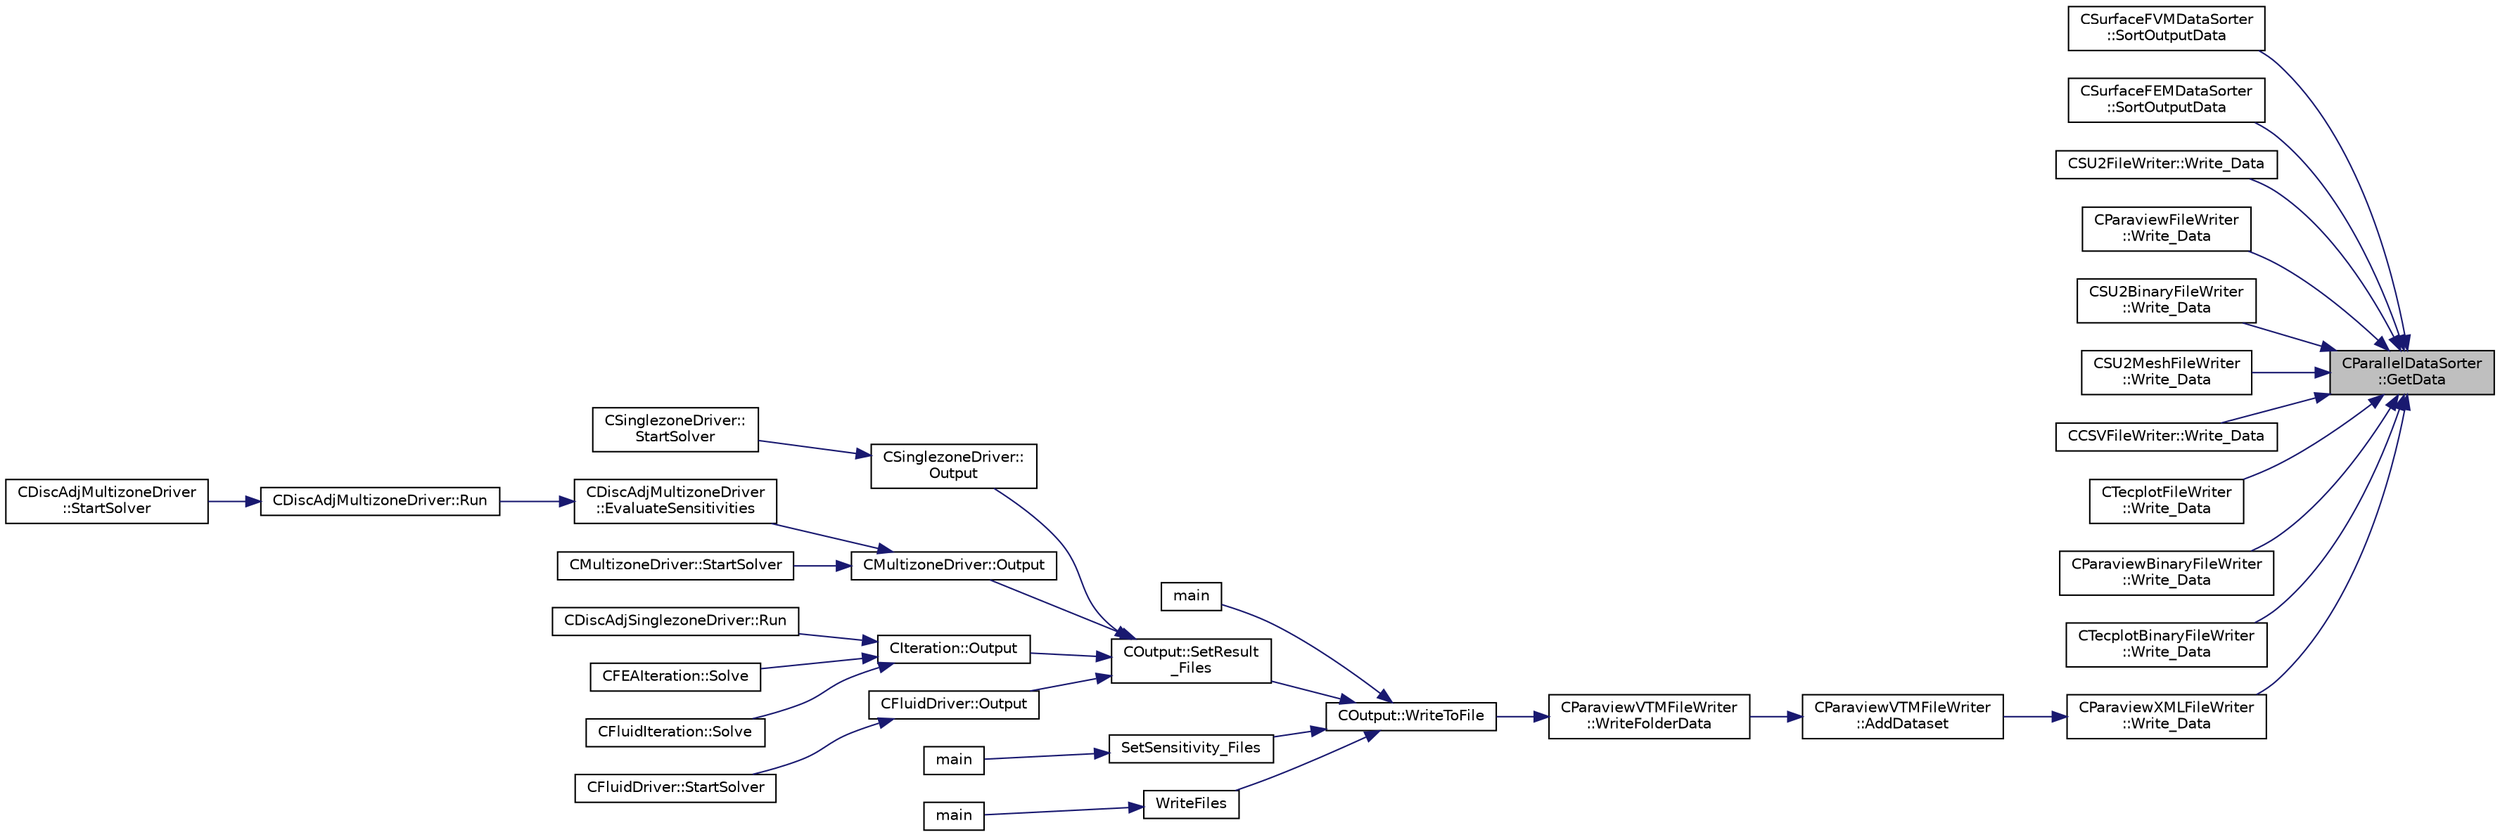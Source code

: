 digraph "CParallelDataSorter::GetData"
{
 // LATEX_PDF_SIZE
  edge [fontname="Helvetica",fontsize="10",labelfontname="Helvetica",labelfontsize="10"];
  node [fontname="Helvetica",fontsize="10",shape=record];
  rankdir="RL";
  Node1 [label="CParallelDataSorter\l::GetData",height=0.2,width=0.4,color="black", fillcolor="grey75", style="filled", fontcolor="black",tooltip="Get the value of the linear partitioned data. \\input iField - the output field ID...."];
  Node1 -> Node2 [dir="back",color="midnightblue",fontsize="10",style="solid",fontname="Helvetica"];
  Node2 [label="CSurfaceFVMDataSorter\l::SortOutputData",height=0.2,width=0.4,color="black", fillcolor="white", style="filled",URL="$classCSurfaceFVMDataSorter.html#a4b8538d5b9c3afd3633110881498405f",tooltip="Sort the output data for each grid node into a linear partitioning across all processors."];
  Node1 -> Node3 [dir="back",color="midnightblue",fontsize="10",style="solid",fontname="Helvetica"];
  Node3 [label="CSurfaceFEMDataSorter\l::SortOutputData",height=0.2,width=0.4,color="black", fillcolor="white", style="filled",URL="$classCSurfaceFEMDataSorter.html#a780cb416bfb4aed7697a252887821020",tooltip="Sort the output data for each grid node into a linear partitioning across all processors."];
  Node1 -> Node4 [dir="back",color="midnightblue",fontsize="10",style="solid",fontname="Helvetica"];
  Node4 [label="CSU2FileWriter::Write_Data",height=0.2,width=0.4,color="black", fillcolor="white", style="filled",URL="$classCSU2FileWriter.html#af3af49f66ff88ced9847a910058e5c5f",tooltip="Write sorted data to file in SU2 ASCII file format."];
  Node1 -> Node5 [dir="back",color="midnightblue",fontsize="10",style="solid",fontname="Helvetica"];
  Node5 [label="CParaviewFileWriter\l::Write_Data",height=0.2,width=0.4,color="black", fillcolor="white", style="filled",URL="$classCParaviewFileWriter.html#ae4414acad5ec9d8512e90b329bbad96f",tooltip="Write sorted data to file in paraview file format."];
  Node1 -> Node6 [dir="back",color="midnightblue",fontsize="10",style="solid",fontname="Helvetica"];
  Node6 [label="CSU2BinaryFileWriter\l::Write_Data",height=0.2,width=0.4,color="black", fillcolor="white", style="filled",URL="$classCSU2BinaryFileWriter.html#a0390ef1605ea3c452c39ff24f158b2ce",tooltip="Write sorted data to file in SU2 binary file format."];
  Node1 -> Node7 [dir="back",color="midnightblue",fontsize="10",style="solid",fontname="Helvetica"];
  Node7 [label="CSU2MeshFileWriter\l::Write_Data",height=0.2,width=0.4,color="black", fillcolor="white", style="filled",URL="$classCSU2MeshFileWriter.html#a1851a6b32c9c8af27f3c51c594a32db5",tooltip="Write sorted data to file in SU2 mesh file format."];
  Node1 -> Node8 [dir="back",color="midnightblue",fontsize="10",style="solid",fontname="Helvetica"];
  Node8 [label="CCSVFileWriter::Write_Data",height=0.2,width=0.4,color="black", fillcolor="white", style="filled",URL="$classCCSVFileWriter.html#a053f8330286eb4969f34bf19e09e27da",tooltip="Write sorted data to file in CSV file format."];
  Node1 -> Node9 [dir="back",color="midnightblue",fontsize="10",style="solid",fontname="Helvetica"];
  Node9 [label="CTecplotFileWriter\l::Write_Data",height=0.2,width=0.4,color="black", fillcolor="white", style="filled",URL="$classCTecplotFileWriter.html#a7ec196b7d3a26a1d88e1f3488a5c4990",tooltip="Write sorted data to file in tecplot ASCII file format."];
  Node1 -> Node10 [dir="back",color="midnightblue",fontsize="10",style="solid",fontname="Helvetica"];
  Node10 [label="CParaviewBinaryFileWriter\l::Write_Data",height=0.2,width=0.4,color="black", fillcolor="white", style="filled",URL="$classCParaviewBinaryFileWriter.html#aef0775d67502b4dec3e2f8daaca6ff57",tooltip="Write sorted data to file in paraview binary file format."];
  Node1 -> Node11 [dir="back",color="midnightblue",fontsize="10",style="solid",fontname="Helvetica"];
  Node11 [label="CTecplotBinaryFileWriter\l::Write_Data",height=0.2,width=0.4,color="black", fillcolor="white", style="filled",URL="$classCTecplotBinaryFileWriter.html#a4f1039c08a4fbaf2321b5107b99f22c0",tooltip="Write sorted data to file in tecplot binary file format."];
  Node1 -> Node12 [dir="back",color="midnightblue",fontsize="10",style="solid",fontname="Helvetica"];
  Node12 [label="CParaviewXMLFileWriter\l::Write_Data",height=0.2,width=0.4,color="black", fillcolor="white", style="filled",URL="$classCParaviewXMLFileWriter.html#a67c7dabde286ef41112636bc3461b5a7",tooltip="Write sorted data to file in paraview binary file format."];
  Node12 -> Node13 [dir="back",color="midnightblue",fontsize="10",style="solid",fontname="Helvetica"];
  Node13 [label="CParaviewVTMFileWriter\l::AddDataset",height=0.2,width=0.4,color="black", fillcolor="white", style="filled",URL="$classCParaviewVTMFileWriter.html#a7e23c6c603cddea399e0606e9416e0b5",tooltip="Add a new dataset by writing data from a datasorter to file and adding it to the vtm file."];
  Node13 -> Node14 [dir="back",color="midnightblue",fontsize="10",style="solid",fontname="Helvetica"];
  Node14 [label="CParaviewVTMFileWriter\l::WriteFolderData",height=0.2,width=0.4,color="black", fillcolor="white", style="filled",URL="$classCParaviewVTMFileWriter.html#aca95d6deb121a1dbf465810db3dd7d4d",tooltip="Write all data of the zones, boundaries into the folder."];
  Node14 -> Node15 [dir="back",color="midnightblue",fontsize="10",style="solid",fontname="Helvetica"];
  Node15 [label="COutput::WriteToFile",height=0.2,width=0.4,color="black", fillcolor="white", style="filled",URL="$classCOutput.html#a153a24cacc90f827f1e8751815764a4c",tooltip="Allocates the appropriate file writer based on the chosen format and writes sorted data to file."];
  Node15 -> Node16 [dir="back",color="midnightblue",fontsize="10",style="solid",fontname="Helvetica"];
  Node16 [label="main",height=0.2,width=0.4,color="black", fillcolor="white", style="filled",URL="$SU2__DEF_8cpp.html#a0ddf1224851353fc92bfbff6f499fa97",tooltip=" "];
  Node15 -> Node17 [dir="back",color="midnightblue",fontsize="10",style="solid",fontname="Helvetica"];
  Node17 [label="COutput::SetResult\l_Files",height=0.2,width=0.4,color="black", fillcolor="white", style="filled",URL="$classCOutput.html#a8cae0e94e8769f55d5865df600acbc2f",tooltip="Loop through all requested output files and write the volume output data."];
  Node17 -> Node18 [dir="back",color="midnightblue",fontsize="10",style="solid",fontname="Helvetica"];
  Node18 [label="CSinglezoneDriver::\lOutput",height=0.2,width=0.4,color="black", fillcolor="white", style="filled",URL="$classCSinglezoneDriver.html#a99b702e93a12b46a3d851cf1d970c6d5",tooltip="Output the solution in solution file."];
  Node18 -> Node19 [dir="back",color="midnightblue",fontsize="10",style="solid",fontname="Helvetica"];
  Node19 [label="CSinglezoneDriver::\lStartSolver",height=0.2,width=0.4,color="black", fillcolor="white", style="filled",URL="$classCSinglezoneDriver.html#ac98c6acfe034381fb3b77c6753c4d734",tooltip="[Overload] Launch the computation for single-zone problems."];
  Node17 -> Node20 [dir="back",color="midnightblue",fontsize="10",style="solid",fontname="Helvetica"];
  Node20 [label="CMultizoneDriver::Output",height=0.2,width=0.4,color="black", fillcolor="white", style="filled",URL="$classCMultizoneDriver.html#ad9b12dc5194755d1a06023898b056bcb",tooltip="Output the solution in solution file."];
  Node20 -> Node21 [dir="back",color="midnightblue",fontsize="10",style="solid",fontname="Helvetica"];
  Node21 [label="CDiscAdjMultizoneDriver\l::EvaluateSensitivities",height=0.2,width=0.4,color="black", fillcolor="white", style="filled",URL="$classCDiscAdjMultizoneDriver.html#a9d998fae109427a1061069800ad931c3",tooltip="Evaluate sensitivites for the current adjoint solution and output files."];
  Node21 -> Node22 [dir="back",color="midnightblue",fontsize="10",style="solid",fontname="Helvetica"];
  Node22 [label="CDiscAdjMultizoneDriver::Run",height=0.2,width=0.4,color="black", fillcolor="white", style="filled",URL="$classCDiscAdjMultizoneDriver.html#af996aecdb6d20aa4fc81c9b67295abf5",tooltip="[Overload] Run an discrete adjoint update of all solvers within multiple zones."];
  Node22 -> Node23 [dir="back",color="midnightblue",fontsize="10",style="solid",fontname="Helvetica"];
  Node23 [label="CDiscAdjMultizoneDriver\l::StartSolver",height=0.2,width=0.4,color="black", fillcolor="white", style="filled",URL="$classCDiscAdjMultizoneDriver.html#a75de0a1a482ceeed4301a384f1515092",tooltip="[Overload] Launch the computation for discrete adjoint multizone problems."];
  Node20 -> Node24 [dir="back",color="midnightblue",fontsize="10",style="solid",fontname="Helvetica"];
  Node24 [label="CMultizoneDriver::StartSolver",height=0.2,width=0.4,color="black", fillcolor="white", style="filled",URL="$classCMultizoneDriver.html#a48545e4827cc34298f792995e06d90dd",tooltip="[Overload] Launch the computation for multizone problems."];
  Node17 -> Node25 [dir="back",color="midnightblue",fontsize="10",style="solid",fontname="Helvetica"];
  Node25 [label="CIteration::Output",height=0.2,width=0.4,color="black", fillcolor="white", style="filled",URL="$classCIteration.html#a81703988a52c42fd644506cd2009c8e1",tooltip="A virtual member."];
  Node25 -> Node26 [dir="back",color="midnightblue",fontsize="10",style="solid",fontname="Helvetica"];
  Node26 [label="CDiscAdjSinglezoneDriver::Run",height=0.2,width=0.4,color="black", fillcolor="white", style="filled",URL="$classCDiscAdjSinglezoneDriver.html#a8f953f7bd46ee86ade056068e5eb2419",tooltip="Run a single iteration of the discrete adjoint solver with a single zone."];
  Node25 -> Node27 [dir="back",color="midnightblue",fontsize="10",style="solid",fontname="Helvetica"];
  Node27 [label="CFEAIteration::Solve",height=0.2,width=0.4,color="black", fillcolor="white", style="filled",URL="$classCFEAIteration.html#aba70dd8774515f274bbb361f44d30309",tooltip="Iterate the structural system for a number of Inner_Iter iterations."];
  Node25 -> Node28 [dir="back",color="midnightblue",fontsize="10",style="solid",fontname="Helvetica"];
  Node28 [label="CFluidIteration::Solve",height=0.2,width=0.4,color="black", fillcolor="white", style="filled",URL="$classCFluidIteration.html#ae4c454356af70246063fdcba4accb068",tooltip="Iterate the fluid system for a number of Inner_Iter iterations."];
  Node17 -> Node29 [dir="back",color="midnightblue",fontsize="10",style="solid",fontname="Helvetica"];
  Node29 [label="CFluidDriver::Output",height=0.2,width=0.4,color="black", fillcolor="white", style="filled",URL="$classCFluidDriver.html#ad2575e36367e41622f339bc2f07b64e3",tooltip="Output the solution in solution file."];
  Node29 -> Node30 [dir="back",color="midnightblue",fontsize="10",style="solid",fontname="Helvetica"];
  Node30 [label="CFluidDriver::StartSolver",height=0.2,width=0.4,color="black", fillcolor="white", style="filled",URL="$classCFluidDriver.html#aa0139a1e26f43f0154854c9f99ded978",tooltip="Launch the computation for all zones and all physics."];
  Node15 -> Node31 [dir="back",color="midnightblue",fontsize="10",style="solid",fontname="Helvetica"];
  Node31 [label="SetSensitivity_Files",height=0.2,width=0.4,color="black", fillcolor="white", style="filled",URL="$SU2__DOT_8cpp.html#a63d4fd49ad25f4916709545fb847948c",tooltip="Write the sensitivity (including mesh sensitivity) computed with the discrete adjoint method on the s..."];
  Node31 -> Node32 [dir="back",color="midnightblue",fontsize="10",style="solid",fontname="Helvetica"];
  Node32 [label="main",height=0.2,width=0.4,color="black", fillcolor="white", style="filled",URL="$SU2__DOT_8cpp.html#a0ddf1224851353fc92bfbff6f499fa97",tooltip=" "];
  Node15 -> Node33 [dir="back",color="midnightblue",fontsize="10",style="solid",fontname="Helvetica"];
  Node33 [label="WriteFiles",height=0.2,width=0.4,color="black", fillcolor="white", style="filled",URL="$SU2__SOL_8cpp.html#a43305e0af849b318ce139ccf6a164626",tooltip=" "];
  Node33 -> Node34 [dir="back",color="midnightblue",fontsize="10",style="solid",fontname="Helvetica"];
  Node34 [label="main",height=0.2,width=0.4,color="black", fillcolor="white", style="filled",URL="$SU2__SOL_8cpp.html#a0ddf1224851353fc92bfbff6f499fa97",tooltip=" "];
}
